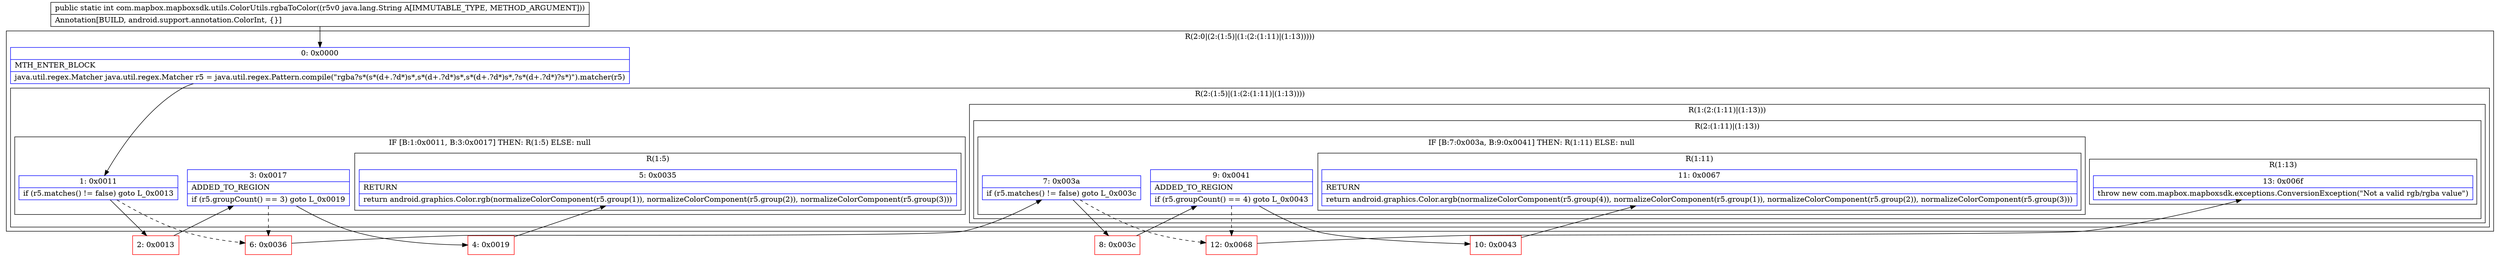 digraph "CFG forcom.mapbox.mapboxsdk.utils.ColorUtils.rgbaToColor(Ljava\/lang\/String;)I" {
subgraph cluster_Region_1271242108 {
label = "R(2:0|(2:(1:5)|(1:(2:(1:11)|(1:13)))))";
node [shape=record,color=blue];
Node_0 [shape=record,label="{0\:\ 0x0000|MTH_ENTER_BLOCK\l|java.util.regex.Matcher java.util.regex.Matcher r5 = java.util.regex.Pattern.compile(\"rgba?s*(s*(d+.?d*)s*,s*(d+.?d*)s*,s*(d+.?d*)s*,?s*(d+.?d*)?s*)\").matcher(r5)\l}"];
subgraph cluster_Region_301389584 {
label = "R(2:(1:5)|(1:(2:(1:11)|(1:13))))";
node [shape=record,color=blue];
subgraph cluster_IfRegion_777991946 {
label = "IF [B:1:0x0011, B:3:0x0017] THEN: R(1:5) ELSE: null";
node [shape=record,color=blue];
Node_1 [shape=record,label="{1\:\ 0x0011|if (r5.matches() != false) goto L_0x0013\l}"];
Node_3 [shape=record,label="{3\:\ 0x0017|ADDED_TO_REGION\l|if (r5.groupCount() == 3) goto L_0x0019\l}"];
subgraph cluster_Region_605884133 {
label = "R(1:5)";
node [shape=record,color=blue];
Node_5 [shape=record,label="{5\:\ 0x0035|RETURN\l|return android.graphics.Color.rgb(normalizeColorComponent(r5.group(1)), normalizeColorComponent(r5.group(2)), normalizeColorComponent(r5.group(3)))\l}"];
}
}
subgraph cluster_Region_698589319 {
label = "R(1:(2:(1:11)|(1:13)))";
node [shape=record,color=blue];
subgraph cluster_Region_2011616265 {
label = "R(2:(1:11)|(1:13))";
node [shape=record,color=blue];
subgraph cluster_IfRegion_600679953 {
label = "IF [B:7:0x003a, B:9:0x0041] THEN: R(1:11) ELSE: null";
node [shape=record,color=blue];
Node_7 [shape=record,label="{7\:\ 0x003a|if (r5.matches() != false) goto L_0x003c\l}"];
Node_9 [shape=record,label="{9\:\ 0x0041|ADDED_TO_REGION\l|if (r5.groupCount() == 4) goto L_0x0043\l}"];
subgraph cluster_Region_1141174633 {
label = "R(1:11)";
node [shape=record,color=blue];
Node_11 [shape=record,label="{11\:\ 0x0067|RETURN\l|return android.graphics.Color.argb(normalizeColorComponent(r5.group(4)), normalizeColorComponent(r5.group(1)), normalizeColorComponent(r5.group(2)), normalizeColorComponent(r5.group(3)))\l}"];
}
}
subgraph cluster_Region_903998029 {
label = "R(1:13)";
node [shape=record,color=blue];
Node_13 [shape=record,label="{13\:\ 0x006f|throw new com.mapbox.mapboxsdk.exceptions.ConversionException(\"Not a valid rgb\/rgba value\")\l}"];
}
}
}
}
}
Node_2 [shape=record,color=red,label="{2\:\ 0x0013}"];
Node_4 [shape=record,color=red,label="{4\:\ 0x0019}"];
Node_6 [shape=record,color=red,label="{6\:\ 0x0036}"];
Node_8 [shape=record,color=red,label="{8\:\ 0x003c}"];
Node_10 [shape=record,color=red,label="{10\:\ 0x0043}"];
Node_12 [shape=record,color=red,label="{12\:\ 0x0068}"];
MethodNode[shape=record,label="{public static int com.mapbox.mapboxsdk.utils.ColorUtils.rgbaToColor((r5v0 java.lang.String A[IMMUTABLE_TYPE, METHOD_ARGUMENT]))  | Annotation[BUILD, android.support.annotation.ColorInt, \{\}]\l}"];
MethodNode -> Node_0;
Node_0 -> Node_1;
Node_1 -> Node_2;
Node_1 -> Node_6[style=dashed];
Node_3 -> Node_4;
Node_3 -> Node_6[style=dashed];
Node_7 -> Node_8;
Node_7 -> Node_12[style=dashed];
Node_9 -> Node_10;
Node_9 -> Node_12[style=dashed];
Node_2 -> Node_3;
Node_4 -> Node_5;
Node_6 -> Node_7;
Node_8 -> Node_9;
Node_10 -> Node_11;
Node_12 -> Node_13;
}

